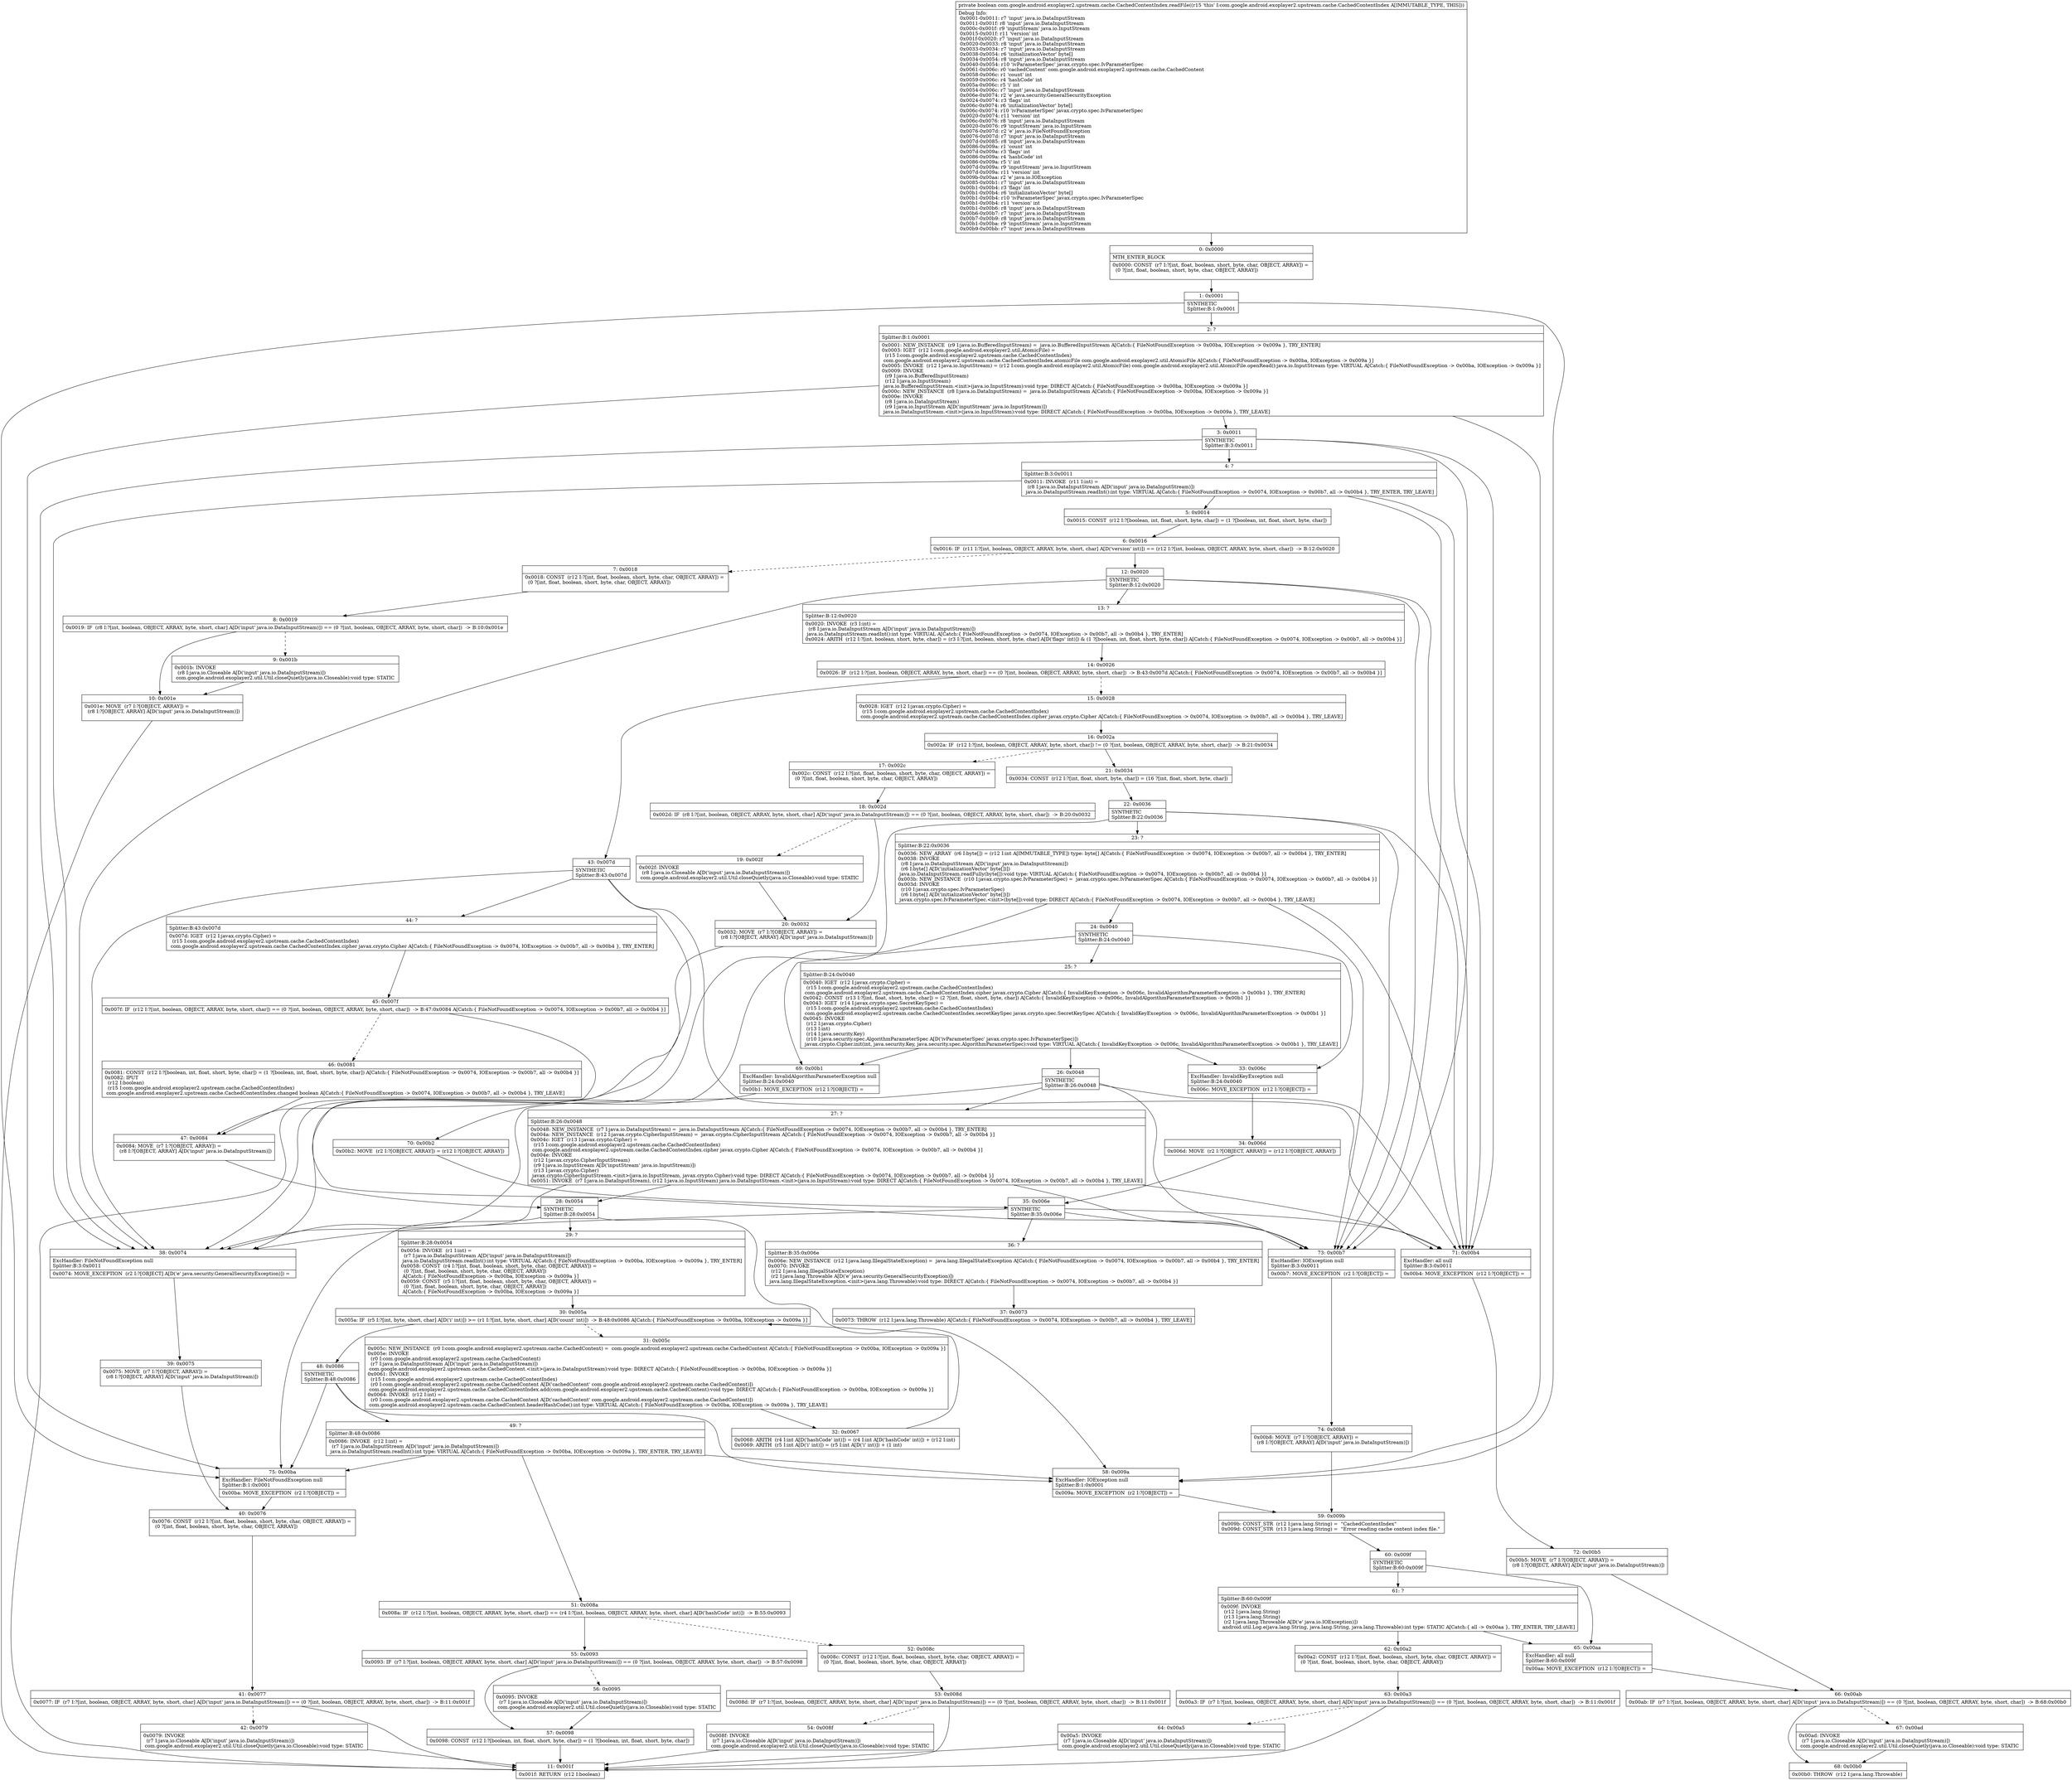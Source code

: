 digraph "CFG forcom.google.android.exoplayer2.upstream.cache.CachedContentIndex.readFile()Z" {
Node_0 [shape=record,label="{0\:\ 0x0000|MTH_ENTER_BLOCK\l|0x0000: CONST  (r7 I:?[int, float, boolean, short, byte, char, OBJECT, ARRAY]) = \l  (0 ?[int, float, boolean, short, byte, char, OBJECT, ARRAY])\l \l}"];
Node_1 [shape=record,label="{1\:\ 0x0001|SYNTHETIC\lSplitter:B:1:0x0001\l}"];
Node_2 [shape=record,label="{2\:\ ?|Splitter:B:1:0x0001\l|0x0001: NEW_INSTANCE  (r9 I:java.io.BufferedInputStream) =  java.io.BufferedInputStream A[Catch:\{ FileNotFoundException \-\> 0x00ba, IOException \-\> 0x009a \}, TRY_ENTER]\l0x0003: IGET  (r12 I:com.google.android.exoplayer2.util.AtomicFile) = \l  (r15 I:com.google.android.exoplayer2.upstream.cache.CachedContentIndex)\l com.google.android.exoplayer2.upstream.cache.CachedContentIndex.atomicFile com.google.android.exoplayer2.util.AtomicFile A[Catch:\{ FileNotFoundException \-\> 0x00ba, IOException \-\> 0x009a \}]\l0x0005: INVOKE  (r12 I:java.io.InputStream) = (r12 I:com.google.android.exoplayer2.util.AtomicFile) com.google.android.exoplayer2.util.AtomicFile.openRead():java.io.InputStream type: VIRTUAL A[Catch:\{ FileNotFoundException \-\> 0x00ba, IOException \-\> 0x009a \}]\l0x0009: INVOKE  \l  (r9 I:java.io.BufferedInputStream)\l  (r12 I:java.io.InputStream)\l java.io.BufferedInputStream.\<init\>(java.io.InputStream):void type: DIRECT A[Catch:\{ FileNotFoundException \-\> 0x00ba, IOException \-\> 0x009a \}]\l0x000c: NEW_INSTANCE  (r8 I:java.io.DataInputStream) =  java.io.DataInputStream A[Catch:\{ FileNotFoundException \-\> 0x00ba, IOException \-\> 0x009a \}]\l0x000e: INVOKE  \l  (r8 I:java.io.DataInputStream)\l  (r9 I:java.io.InputStream A[D('inputStream' java.io.InputStream)])\l java.io.DataInputStream.\<init\>(java.io.InputStream):void type: DIRECT A[Catch:\{ FileNotFoundException \-\> 0x00ba, IOException \-\> 0x009a \}, TRY_LEAVE]\l}"];
Node_3 [shape=record,label="{3\:\ 0x0011|SYNTHETIC\lSplitter:B:3:0x0011\l}"];
Node_4 [shape=record,label="{4\:\ ?|Splitter:B:3:0x0011\l|0x0011: INVOKE  (r11 I:int) = \l  (r8 I:java.io.DataInputStream A[D('input' java.io.DataInputStream)])\l java.io.DataInputStream.readInt():int type: VIRTUAL A[Catch:\{ FileNotFoundException \-\> 0x0074, IOException \-\> 0x00b7, all \-\> 0x00b4 \}, TRY_ENTER, TRY_LEAVE]\l}"];
Node_5 [shape=record,label="{5\:\ 0x0014|0x0015: CONST  (r12 I:?[boolean, int, float, short, byte, char]) = (1 ?[boolean, int, float, short, byte, char]) \l}"];
Node_6 [shape=record,label="{6\:\ 0x0016|0x0016: IF  (r11 I:?[int, boolean, OBJECT, ARRAY, byte, short, char] A[D('version' int)]) == (r12 I:?[int, boolean, OBJECT, ARRAY, byte, short, char])  \-\> B:12:0x0020 \l}"];
Node_7 [shape=record,label="{7\:\ 0x0018|0x0018: CONST  (r12 I:?[int, float, boolean, short, byte, char, OBJECT, ARRAY]) = \l  (0 ?[int, float, boolean, short, byte, char, OBJECT, ARRAY])\l \l}"];
Node_8 [shape=record,label="{8\:\ 0x0019|0x0019: IF  (r8 I:?[int, boolean, OBJECT, ARRAY, byte, short, char] A[D('input' java.io.DataInputStream)]) == (0 ?[int, boolean, OBJECT, ARRAY, byte, short, char])  \-\> B:10:0x001e \l}"];
Node_9 [shape=record,label="{9\:\ 0x001b|0x001b: INVOKE  \l  (r8 I:java.io.Closeable A[D('input' java.io.DataInputStream)])\l com.google.android.exoplayer2.util.Util.closeQuietly(java.io.Closeable):void type: STATIC \l}"];
Node_10 [shape=record,label="{10\:\ 0x001e|0x001e: MOVE  (r7 I:?[OBJECT, ARRAY]) = \l  (r8 I:?[OBJECT, ARRAY] A[D('input' java.io.DataInputStream)])\l \l}"];
Node_11 [shape=record,label="{11\:\ 0x001f|0x001f: RETURN  (r12 I:boolean) \l}"];
Node_12 [shape=record,label="{12\:\ 0x0020|SYNTHETIC\lSplitter:B:12:0x0020\l}"];
Node_13 [shape=record,label="{13\:\ ?|Splitter:B:12:0x0020\l|0x0020: INVOKE  (r3 I:int) = \l  (r8 I:java.io.DataInputStream A[D('input' java.io.DataInputStream)])\l java.io.DataInputStream.readInt():int type: VIRTUAL A[Catch:\{ FileNotFoundException \-\> 0x0074, IOException \-\> 0x00b7, all \-\> 0x00b4 \}, TRY_ENTER]\l0x0024: ARITH  (r12 I:?[int, boolean, short, byte, char]) = (r3 I:?[int, boolean, short, byte, char] A[D('flags' int)]) & (1 ?[boolean, int, float, short, byte, char]) A[Catch:\{ FileNotFoundException \-\> 0x0074, IOException \-\> 0x00b7, all \-\> 0x00b4 \}]\l}"];
Node_14 [shape=record,label="{14\:\ 0x0026|0x0026: IF  (r12 I:?[int, boolean, OBJECT, ARRAY, byte, short, char]) == (0 ?[int, boolean, OBJECT, ARRAY, byte, short, char])  \-\> B:43:0x007d A[Catch:\{ FileNotFoundException \-\> 0x0074, IOException \-\> 0x00b7, all \-\> 0x00b4 \}]\l}"];
Node_15 [shape=record,label="{15\:\ 0x0028|0x0028: IGET  (r12 I:javax.crypto.Cipher) = \l  (r15 I:com.google.android.exoplayer2.upstream.cache.CachedContentIndex)\l com.google.android.exoplayer2.upstream.cache.CachedContentIndex.cipher javax.crypto.Cipher A[Catch:\{ FileNotFoundException \-\> 0x0074, IOException \-\> 0x00b7, all \-\> 0x00b4 \}, TRY_LEAVE]\l}"];
Node_16 [shape=record,label="{16\:\ 0x002a|0x002a: IF  (r12 I:?[int, boolean, OBJECT, ARRAY, byte, short, char]) != (0 ?[int, boolean, OBJECT, ARRAY, byte, short, char])  \-\> B:21:0x0034 \l}"];
Node_17 [shape=record,label="{17\:\ 0x002c|0x002c: CONST  (r12 I:?[int, float, boolean, short, byte, char, OBJECT, ARRAY]) = \l  (0 ?[int, float, boolean, short, byte, char, OBJECT, ARRAY])\l \l}"];
Node_18 [shape=record,label="{18\:\ 0x002d|0x002d: IF  (r8 I:?[int, boolean, OBJECT, ARRAY, byte, short, char] A[D('input' java.io.DataInputStream)]) == (0 ?[int, boolean, OBJECT, ARRAY, byte, short, char])  \-\> B:20:0x0032 \l}"];
Node_19 [shape=record,label="{19\:\ 0x002f|0x002f: INVOKE  \l  (r8 I:java.io.Closeable A[D('input' java.io.DataInputStream)])\l com.google.android.exoplayer2.util.Util.closeQuietly(java.io.Closeable):void type: STATIC \l}"];
Node_20 [shape=record,label="{20\:\ 0x0032|0x0032: MOVE  (r7 I:?[OBJECT, ARRAY]) = \l  (r8 I:?[OBJECT, ARRAY] A[D('input' java.io.DataInputStream)])\l \l}"];
Node_21 [shape=record,label="{21\:\ 0x0034|0x0034: CONST  (r12 I:?[int, float, short, byte, char]) = (16 ?[int, float, short, byte, char]) \l}"];
Node_22 [shape=record,label="{22\:\ 0x0036|SYNTHETIC\lSplitter:B:22:0x0036\l}"];
Node_23 [shape=record,label="{23\:\ ?|Splitter:B:22:0x0036\l|0x0036: NEW_ARRAY  (r6 I:byte[]) = (r12 I:int A[IMMUTABLE_TYPE]) type: byte[] A[Catch:\{ FileNotFoundException \-\> 0x0074, IOException \-\> 0x00b7, all \-\> 0x00b4 \}, TRY_ENTER]\l0x0038: INVOKE  \l  (r8 I:java.io.DataInputStream A[D('input' java.io.DataInputStream)])\l  (r6 I:byte[] A[D('initializationVector' byte[])])\l java.io.DataInputStream.readFully(byte[]):void type: VIRTUAL A[Catch:\{ FileNotFoundException \-\> 0x0074, IOException \-\> 0x00b7, all \-\> 0x00b4 \}]\l0x003b: NEW_INSTANCE  (r10 I:javax.crypto.spec.IvParameterSpec) =  javax.crypto.spec.IvParameterSpec A[Catch:\{ FileNotFoundException \-\> 0x0074, IOException \-\> 0x00b7, all \-\> 0x00b4 \}]\l0x003d: INVOKE  \l  (r10 I:javax.crypto.spec.IvParameterSpec)\l  (r6 I:byte[] A[D('initializationVector' byte[])])\l javax.crypto.spec.IvParameterSpec.\<init\>(byte[]):void type: DIRECT A[Catch:\{ FileNotFoundException \-\> 0x0074, IOException \-\> 0x00b7, all \-\> 0x00b4 \}, TRY_LEAVE]\l}"];
Node_24 [shape=record,label="{24\:\ 0x0040|SYNTHETIC\lSplitter:B:24:0x0040\l}"];
Node_25 [shape=record,label="{25\:\ ?|Splitter:B:24:0x0040\l|0x0040: IGET  (r12 I:javax.crypto.Cipher) = \l  (r15 I:com.google.android.exoplayer2.upstream.cache.CachedContentIndex)\l com.google.android.exoplayer2.upstream.cache.CachedContentIndex.cipher javax.crypto.Cipher A[Catch:\{ InvalidKeyException \-\> 0x006c, InvalidAlgorithmParameterException \-\> 0x00b1 \}, TRY_ENTER]\l0x0042: CONST  (r13 I:?[int, float, short, byte, char]) = (2 ?[int, float, short, byte, char]) A[Catch:\{ InvalidKeyException \-\> 0x006c, InvalidAlgorithmParameterException \-\> 0x00b1 \}]\l0x0043: IGET  (r14 I:javax.crypto.spec.SecretKeySpec) = \l  (r15 I:com.google.android.exoplayer2.upstream.cache.CachedContentIndex)\l com.google.android.exoplayer2.upstream.cache.CachedContentIndex.secretKeySpec javax.crypto.spec.SecretKeySpec A[Catch:\{ InvalidKeyException \-\> 0x006c, InvalidAlgorithmParameterException \-\> 0x00b1 \}]\l0x0045: INVOKE  \l  (r12 I:javax.crypto.Cipher)\l  (r13 I:int)\l  (r14 I:java.security.Key)\l  (r10 I:java.security.spec.AlgorithmParameterSpec A[D('ivParameterSpec' javax.crypto.spec.IvParameterSpec)])\l javax.crypto.Cipher.init(int, java.security.Key, java.security.spec.AlgorithmParameterSpec):void type: VIRTUAL A[Catch:\{ InvalidKeyException \-\> 0x006c, InvalidAlgorithmParameterException \-\> 0x00b1 \}, TRY_LEAVE]\l}"];
Node_26 [shape=record,label="{26\:\ 0x0048|SYNTHETIC\lSplitter:B:26:0x0048\l}"];
Node_27 [shape=record,label="{27\:\ ?|Splitter:B:26:0x0048\l|0x0048: NEW_INSTANCE  (r7 I:java.io.DataInputStream) =  java.io.DataInputStream A[Catch:\{ FileNotFoundException \-\> 0x0074, IOException \-\> 0x00b7, all \-\> 0x00b4 \}, TRY_ENTER]\l0x004a: NEW_INSTANCE  (r12 I:javax.crypto.CipherInputStream) =  javax.crypto.CipherInputStream A[Catch:\{ FileNotFoundException \-\> 0x0074, IOException \-\> 0x00b7, all \-\> 0x00b4 \}]\l0x004c: IGET  (r13 I:javax.crypto.Cipher) = \l  (r15 I:com.google.android.exoplayer2.upstream.cache.CachedContentIndex)\l com.google.android.exoplayer2.upstream.cache.CachedContentIndex.cipher javax.crypto.Cipher A[Catch:\{ FileNotFoundException \-\> 0x0074, IOException \-\> 0x00b7, all \-\> 0x00b4 \}]\l0x004e: INVOKE  \l  (r12 I:javax.crypto.CipherInputStream)\l  (r9 I:java.io.InputStream A[D('inputStream' java.io.InputStream)])\l  (r13 I:javax.crypto.Cipher)\l javax.crypto.CipherInputStream.\<init\>(java.io.InputStream, javax.crypto.Cipher):void type: DIRECT A[Catch:\{ FileNotFoundException \-\> 0x0074, IOException \-\> 0x00b7, all \-\> 0x00b4 \}]\l0x0051: INVOKE  (r7 I:java.io.DataInputStream), (r12 I:java.io.InputStream) java.io.DataInputStream.\<init\>(java.io.InputStream):void type: DIRECT A[Catch:\{ FileNotFoundException \-\> 0x0074, IOException \-\> 0x00b7, all \-\> 0x00b4 \}, TRY_LEAVE]\l}"];
Node_28 [shape=record,label="{28\:\ 0x0054|SYNTHETIC\lSplitter:B:28:0x0054\l}"];
Node_29 [shape=record,label="{29\:\ ?|Splitter:B:28:0x0054\l|0x0054: INVOKE  (r1 I:int) = \l  (r7 I:java.io.DataInputStream A[D('input' java.io.DataInputStream)])\l java.io.DataInputStream.readInt():int type: VIRTUAL A[Catch:\{ FileNotFoundException \-\> 0x00ba, IOException \-\> 0x009a \}, TRY_ENTER]\l0x0058: CONST  (r4 I:?[int, float, boolean, short, byte, char, OBJECT, ARRAY]) = \l  (0 ?[int, float, boolean, short, byte, char, OBJECT, ARRAY])\l A[Catch:\{ FileNotFoundException \-\> 0x00ba, IOException \-\> 0x009a \}]\l0x0059: CONST  (r5 I:?[int, float, boolean, short, byte, char, OBJECT, ARRAY]) = \l  (0 ?[int, float, boolean, short, byte, char, OBJECT, ARRAY])\l A[Catch:\{ FileNotFoundException \-\> 0x00ba, IOException \-\> 0x009a \}]\l}"];
Node_30 [shape=record,label="{30\:\ 0x005a|0x005a: IF  (r5 I:?[int, byte, short, char] A[D('i' int)]) \>= (r1 I:?[int, byte, short, char] A[D('count' int)])  \-\> B:48:0x0086 A[Catch:\{ FileNotFoundException \-\> 0x00ba, IOException \-\> 0x009a \}]\l}"];
Node_31 [shape=record,label="{31\:\ 0x005c|0x005c: NEW_INSTANCE  (r0 I:com.google.android.exoplayer2.upstream.cache.CachedContent) =  com.google.android.exoplayer2.upstream.cache.CachedContent A[Catch:\{ FileNotFoundException \-\> 0x00ba, IOException \-\> 0x009a \}]\l0x005e: INVOKE  \l  (r0 I:com.google.android.exoplayer2.upstream.cache.CachedContent)\l  (r7 I:java.io.DataInputStream A[D('input' java.io.DataInputStream)])\l com.google.android.exoplayer2.upstream.cache.CachedContent.\<init\>(java.io.DataInputStream):void type: DIRECT A[Catch:\{ FileNotFoundException \-\> 0x00ba, IOException \-\> 0x009a \}]\l0x0061: INVOKE  \l  (r15 I:com.google.android.exoplayer2.upstream.cache.CachedContentIndex)\l  (r0 I:com.google.android.exoplayer2.upstream.cache.CachedContent A[D('cachedContent' com.google.android.exoplayer2.upstream.cache.CachedContent)])\l com.google.android.exoplayer2.upstream.cache.CachedContentIndex.add(com.google.android.exoplayer2.upstream.cache.CachedContent):void type: DIRECT A[Catch:\{ FileNotFoundException \-\> 0x00ba, IOException \-\> 0x009a \}]\l0x0064: INVOKE  (r12 I:int) = \l  (r0 I:com.google.android.exoplayer2.upstream.cache.CachedContent A[D('cachedContent' com.google.android.exoplayer2.upstream.cache.CachedContent)])\l com.google.android.exoplayer2.upstream.cache.CachedContent.headerHashCode():int type: VIRTUAL A[Catch:\{ FileNotFoundException \-\> 0x00ba, IOException \-\> 0x009a \}, TRY_LEAVE]\l}"];
Node_32 [shape=record,label="{32\:\ 0x0067|0x0068: ARITH  (r4 I:int A[D('hashCode' int)]) = (r4 I:int A[D('hashCode' int)]) + (r12 I:int) \l0x0069: ARITH  (r5 I:int A[D('i' int)]) = (r5 I:int A[D('i' int)]) + (1 int) \l}"];
Node_33 [shape=record,label="{33\:\ 0x006c|ExcHandler: InvalidKeyException null\lSplitter:B:24:0x0040\l|0x006c: MOVE_EXCEPTION  (r12 I:?[OBJECT]) =  \l}"];
Node_34 [shape=record,label="{34\:\ 0x006d|0x006d: MOVE  (r2 I:?[OBJECT, ARRAY]) = (r12 I:?[OBJECT, ARRAY]) \l}"];
Node_35 [shape=record,label="{35\:\ 0x006e|SYNTHETIC\lSplitter:B:35:0x006e\l}"];
Node_36 [shape=record,label="{36\:\ ?|Splitter:B:35:0x006e\l|0x006e: NEW_INSTANCE  (r12 I:java.lang.IllegalStateException) =  java.lang.IllegalStateException A[Catch:\{ FileNotFoundException \-\> 0x0074, IOException \-\> 0x00b7, all \-\> 0x00b4 \}, TRY_ENTER]\l0x0070: INVOKE  \l  (r12 I:java.lang.IllegalStateException)\l  (r2 I:java.lang.Throwable A[D('e' java.security.GeneralSecurityException)])\l java.lang.IllegalStateException.\<init\>(java.lang.Throwable):void type: DIRECT A[Catch:\{ FileNotFoundException \-\> 0x0074, IOException \-\> 0x00b7, all \-\> 0x00b4 \}]\l}"];
Node_37 [shape=record,label="{37\:\ 0x0073|0x0073: THROW  (r12 I:java.lang.Throwable) A[Catch:\{ FileNotFoundException \-\> 0x0074, IOException \-\> 0x00b7, all \-\> 0x00b4 \}, TRY_LEAVE]\l}"];
Node_38 [shape=record,label="{38\:\ 0x0074|ExcHandler: FileNotFoundException null\lSplitter:B:3:0x0011\l|0x0074: MOVE_EXCEPTION  (r2 I:?[OBJECT] A[D('e' java.security.GeneralSecurityException)]) =  \l}"];
Node_39 [shape=record,label="{39\:\ 0x0075|0x0075: MOVE  (r7 I:?[OBJECT, ARRAY]) = \l  (r8 I:?[OBJECT, ARRAY] A[D('input' java.io.DataInputStream)])\l \l}"];
Node_40 [shape=record,label="{40\:\ 0x0076|0x0076: CONST  (r12 I:?[int, float, boolean, short, byte, char, OBJECT, ARRAY]) = \l  (0 ?[int, float, boolean, short, byte, char, OBJECT, ARRAY])\l \l}"];
Node_41 [shape=record,label="{41\:\ 0x0077|0x0077: IF  (r7 I:?[int, boolean, OBJECT, ARRAY, byte, short, char] A[D('input' java.io.DataInputStream)]) == (0 ?[int, boolean, OBJECT, ARRAY, byte, short, char])  \-\> B:11:0x001f \l}"];
Node_42 [shape=record,label="{42\:\ 0x0079|0x0079: INVOKE  \l  (r7 I:java.io.Closeable A[D('input' java.io.DataInputStream)])\l com.google.android.exoplayer2.util.Util.closeQuietly(java.io.Closeable):void type: STATIC \l}"];
Node_43 [shape=record,label="{43\:\ 0x007d|SYNTHETIC\lSplitter:B:43:0x007d\l}"];
Node_44 [shape=record,label="{44\:\ ?|Splitter:B:43:0x007d\l|0x007d: IGET  (r12 I:javax.crypto.Cipher) = \l  (r15 I:com.google.android.exoplayer2.upstream.cache.CachedContentIndex)\l com.google.android.exoplayer2.upstream.cache.CachedContentIndex.cipher javax.crypto.Cipher A[Catch:\{ FileNotFoundException \-\> 0x0074, IOException \-\> 0x00b7, all \-\> 0x00b4 \}, TRY_ENTER]\l}"];
Node_45 [shape=record,label="{45\:\ 0x007f|0x007f: IF  (r12 I:?[int, boolean, OBJECT, ARRAY, byte, short, char]) == (0 ?[int, boolean, OBJECT, ARRAY, byte, short, char])  \-\> B:47:0x0084 A[Catch:\{ FileNotFoundException \-\> 0x0074, IOException \-\> 0x00b7, all \-\> 0x00b4 \}]\l}"];
Node_46 [shape=record,label="{46\:\ 0x0081|0x0081: CONST  (r12 I:?[boolean, int, float, short, byte, char]) = (1 ?[boolean, int, float, short, byte, char]) A[Catch:\{ FileNotFoundException \-\> 0x0074, IOException \-\> 0x00b7, all \-\> 0x00b4 \}]\l0x0082: IPUT  \l  (r12 I:boolean)\l  (r15 I:com.google.android.exoplayer2.upstream.cache.CachedContentIndex)\l com.google.android.exoplayer2.upstream.cache.CachedContentIndex.changed boolean A[Catch:\{ FileNotFoundException \-\> 0x0074, IOException \-\> 0x00b7, all \-\> 0x00b4 \}, TRY_LEAVE]\l}"];
Node_47 [shape=record,label="{47\:\ 0x0084|0x0084: MOVE  (r7 I:?[OBJECT, ARRAY]) = \l  (r8 I:?[OBJECT, ARRAY] A[D('input' java.io.DataInputStream)])\l \l}"];
Node_48 [shape=record,label="{48\:\ 0x0086|SYNTHETIC\lSplitter:B:48:0x0086\l}"];
Node_49 [shape=record,label="{49\:\ ?|Splitter:B:48:0x0086\l|0x0086: INVOKE  (r12 I:int) = \l  (r7 I:java.io.DataInputStream A[D('input' java.io.DataInputStream)])\l java.io.DataInputStream.readInt():int type: VIRTUAL A[Catch:\{ FileNotFoundException \-\> 0x00ba, IOException \-\> 0x009a \}, TRY_ENTER, TRY_LEAVE]\l}"];
Node_51 [shape=record,label="{51\:\ 0x008a|0x008a: IF  (r12 I:?[int, boolean, OBJECT, ARRAY, byte, short, char]) == (r4 I:?[int, boolean, OBJECT, ARRAY, byte, short, char] A[D('hashCode' int)])  \-\> B:55:0x0093 \l}"];
Node_52 [shape=record,label="{52\:\ 0x008c|0x008c: CONST  (r12 I:?[int, float, boolean, short, byte, char, OBJECT, ARRAY]) = \l  (0 ?[int, float, boolean, short, byte, char, OBJECT, ARRAY])\l \l}"];
Node_53 [shape=record,label="{53\:\ 0x008d|0x008d: IF  (r7 I:?[int, boolean, OBJECT, ARRAY, byte, short, char] A[D('input' java.io.DataInputStream)]) == (0 ?[int, boolean, OBJECT, ARRAY, byte, short, char])  \-\> B:11:0x001f \l}"];
Node_54 [shape=record,label="{54\:\ 0x008f|0x008f: INVOKE  \l  (r7 I:java.io.Closeable A[D('input' java.io.DataInputStream)])\l com.google.android.exoplayer2.util.Util.closeQuietly(java.io.Closeable):void type: STATIC \l}"];
Node_55 [shape=record,label="{55\:\ 0x0093|0x0093: IF  (r7 I:?[int, boolean, OBJECT, ARRAY, byte, short, char] A[D('input' java.io.DataInputStream)]) == (0 ?[int, boolean, OBJECT, ARRAY, byte, short, char])  \-\> B:57:0x0098 \l}"];
Node_56 [shape=record,label="{56\:\ 0x0095|0x0095: INVOKE  \l  (r7 I:java.io.Closeable A[D('input' java.io.DataInputStream)])\l com.google.android.exoplayer2.util.Util.closeQuietly(java.io.Closeable):void type: STATIC \l}"];
Node_57 [shape=record,label="{57\:\ 0x0098|0x0098: CONST  (r12 I:?[boolean, int, float, short, byte, char]) = (1 ?[boolean, int, float, short, byte, char]) \l}"];
Node_58 [shape=record,label="{58\:\ 0x009a|ExcHandler: IOException null\lSplitter:B:1:0x0001\l|0x009a: MOVE_EXCEPTION  (r2 I:?[OBJECT]) =  \l}"];
Node_59 [shape=record,label="{59\:\ 0x009b|0x009b: CONST_STR  (r12 I:java.lang.String) =  \"CachedContentIndex\" \l0x009d: CONST_STR  (r13 I:java.lang.String) =  \"Error reading cache content index file.\" \l}"];
Node_60 [shape=record,label="{60\:\ 0x009f|SYNTHETIC\lSplitter:B:60:0x009f\l}"];
Node_61 [shape=record,label="{61\:\ ?|Splitter:B:60:0x009f\l|0x009f: INVOKE  \l  (r12 I:java.lang.String)\l  (r13 I:java.lang.String)\l  (r2 I:java.lang.Throwable A[D('e' java.io.IOException)])\l android.util.Log.e(java.lang.String, java.lang.String, java.lang.Throwable):int type: STATIC A[Catch:\{ all \-\> 0x00aa \}, TRY_ENTER, TRY_LEAVE]\l}"];
Node_62 [shape=record,label="{62\:\ 0x00a2|0x00a2: CONST  (r12 I:?[int, float, boolean, short, byte, char, OBJECT, ARRAY]) = \l  (0 ?[int, float, boolean, short, byte, char, OBJECT, ARRAY])\l \l}"];
Node_63 [shape=record,label="{63\:\ 0x00a3|0x00a3: IF  (r7 I:?[int, boolean, OBJECT, ARRAY, byte, short, char] A[D('input' java.io.DataInputStream)]) == (0 ?[int, boolean, OBJECT, ARRAY, byte, short, char])  \-\> B:11:0x001f \l}"];
Node_64 [shape=record,label="{64\:\ 0x00a5|0x00a5: INVOKE  \l  (r7 I:java.io.Closeable A[D('input' java.io.DataInputStream)])\l com.google.android.exoplayer2.util.Util.closeQuietly(java.io.Closeable):void type: STATIC \l}"];
Node_65 [shape=record,label="{65\:\ 0x00aa|ExcHandler: all null\lSplitter:B:60:0x009f\l|0x00aa: MOVE_EXCEPTION  (r12 I:?[OBJECT]) =  \l}"];
Node_66 [shape=record,label="{66\:\ 0x00ab|0x00ab: IF  (r7 I:?[int, boolean, OBJECT, ARRAY, byte, short, char] A[D('input' java.io.DataInputStream)]) == (0 ?[int, boolean, OBJECT, ARRAY, byte, short, char])  \-\> B:68:0x00b0 \l}"];
Node_67 [shape=record,label="{67\:\ 0x00ad|0x00ad: INVOKE  \l  (r7 I:java.io.Closeable A[D('input' java.io.DataInputStream)])\l com.google.android.exoplayer2.util.Util.closeQuietly(java.io.Closeable):void type: STATIC \l}"];
Node_68 [shape=record,label="{68\:\ 0x00b0|0x00b0: THROW  (r12 I:java.lang.Throwable) \l}"];
Node_69 [shape=record,label="{69\:\ 0x00b1|ExcHandler: InvalidAlgorithmParameterException null\lSplitter:B:24:0x0040\l|0x00b1: MOVE_EXCEPTION  (r12 I:?[OBJECT]) =  \l}"];
Node_70 [shape=record,label="{70\:\ 0x00b2|0x00b2: MOVE  (r2 I:?[OBJECT, ARRAY]) = (r12 I:?[OBJECT, ARRAY]) \l}"];
Node_71 [shape=record,label="{71\:\ 0x00b4|ExcHandler: all null\lSplitter:B:3:0x0011\l|0x00b4: MOVE_EXCEPTION  (r12 I:?[OBJECT]) =  \l}"];
Node_72 [shape=record,label="{72\:\ 0x00b5|0x00b5: MOVE  (r7 I:?[OBJECT, ARRAY]) = \l  (r8 I:?[OBJECT, ARRAY] A[D('input' java.io.DataInputStream)])\l \l}"];
Node_73 [shape=record,label="{73\:\ 0x00b7|ExcHandler: IOException null\lSplitter:B:3:0x0011\l|0x00b7: MOVE_EXCEPTION  (r2 I:?[OBJECT]) =  \l}"];
Node_74 [shape=record,label="{74\:\ 0x00b8|0x00b8: MOVE  (r7 I:?[OBJECT, ARRAY]) = \l  (r8 I:?[OBJECT, ARRAY] A[D('input' java.io.DataInputStream)])\l \l}"];
Node_75 [shape=record,label="{75\:\ 0x00ba|ExcHandler: FileNotFoundException null\lSplitter:B:1:0x0001\l|0x00ba: MOVE_EXCEPTION  (r2 I:?[OBJECT]) =  \l}"];
MethodNode[shape=record,label="{private boolean com.google.android.exoplayer2.upstream.cache.CachedContentIndex.readFile((r15 'this' I:com.google.android.exoplayer2.upstream.cache.CachedContentIndex A[IMMUTABLE_TYPE, THIS]))  | Debug Info:\l  0x0001\-0x0011: r7 'input' java.io.DataInputStream\l  0x0011\-0x001f: r8 'input' java.io.DataInputStream\l  0x000c\-0x001f: r9 'inputStream' java.io.InputStream\l  0x0015\-0x001f: r11 'version' int\l  0x001f\-0x0020: r7 'input' java.io.DataInputStream\l  0x0020\-0x0033: r8 'input' java.io.DataInputStream\l  0x0033\-0x0034: r7 'input' java.io.DataInputStream\l  0x0038\-0x0054: r6 'initializationVector' byte[]\l  0x0034\-0x0054: r8 'input' java.io.DataInputStream\l  0x0040\-0x0054: r10 'ivParameterSpec' javax.crypto.spec.IvParameterSpec\l  0x0061\-0x006c: r0 'cachedContent' com.google.android.exoplayer2.upstream.cache.CachedContent\l  0x0058\-0x006c: r1 'count' int\l  0x0059\-0x006c: r4 'hashCode' int\l  0x005a\-0x006c: r5 'i' int\l  0x0054\-0x006c: r7 'input' java.io.DataInputStream\l  0x006e\-0x0074: r2 'e' java.security.GeneralSecurityException\l  0x0024\-0x0074: r3 'flags' int\l  0x006c\-0x0074: r6 'initializationVector' byte[]\l  0x006c\-0x0074: r10 'ivParameterSpec' javax.crypto.spec.IvParameterSpec\l  0x0020\-0x0074: r11 'version' int\l  0x006c\-0x0076: r8 'input' java.io.DataInputStream\l  0x0020\-0x0076: r9 'inputStream' java.io.InputStream\l  0x0076\-0x007d: r2 'e' java.io.FileNotFoundException\l  0x0076\-0x007d: r7 'input' java.io.DataInputStream\l  0x007d\-0x0085: r8 'input' java.io.DataInputStream\l  0x0086\-0x009a: r1 'count' int\l  0x007d\-0x009a: r3 'flags' int\l  0x0086\-0x009a: r4 'hashCode' int\l  0x0086\-0x009a: r5 'i' int\l  0x007d\-0x009a: r9 'inputStream' java.io.InputStream\l  0x007d\-0x009a: r11 'version' int\l  0x009b\-0x00aa: r2 'e' java.io.IOException\l  0x0085\-0x00b1: r7 'input' java.io.DataInputStream\l  0x00b1\-0x00b4: r3 'flags' int\l  0x00b1\-0x00b4: r6 'initializationVector' byte[]\l  0x00b1\-0x00b4: r10 'ivParameterSpec' javax.crypto.spec.IvParameterSpec\l  0x00b1\-0x00b4: r11 'version' int\l  0x00b1\-0x00b6: r8 'input' java.io.DataInputStream\l  0x00b6\-0x00b7: r7 'input' java.io.DataInputStream\l  0x00b7\-0x00b9: r8 'input' java.io.DataInputStream\l  0x00b1\-0x00ba: r9 'inputStream' java.io.InputStream\l  0x00b9\-0x00bb: r7 'input' java.io.DataInputStream\l}"];
MethodNode -> Node_0;
Node_0 -> Node_1;
Node_1 -> Node_2;
Node_1 -> Node_75;
Node_1 -> Node_58;
Node_2 -> Node_3;
Node_2 -> Node_75;
Node_2 -> Node_58;
Node_3 -> Node_4;
Node_3 -> Node_38;
Node_3 -> Node_73;
Node_3 -> Node_71;
Node_4 -> Node_5;
Node_4 -> Node_38;
Node_4 -> Node_73;
Node_4 -> Node_71;
Node_5 -> Node_6;
Node_6 -> Node_7[style=dashed];
Node_6 -> Node_12;
Node_7 -> Node_8;
Node_8 -> Node_9[style=dashed];
Node_8 -> Node_10;
Node_9 -> Node_10;
Node_10 -> Node_11;
Node_12 -> Node_13;
Node_12 -> Node_38;
Node_12 -> Node_73;
Node_12 -> Node_71;
Node_13 -> Node_14;
Node_14 -> Node_15[style=dashed];
Node_14 -> Node_43;
Node_15 -> Node_16;
Node_16 -> Node_17[style=dashed];
Node_16 -> Node_21;
Node_17 -> Node_18;
Node_18 -> Node_19[style=dashed];
Node_18 -> Node_20;
Node_19 -> Node_20;
Node_20 -> Node_11;
Node_21 -> Node_22;
Node_22 -> Node_23;
Node_22 -> Node_38;
Node_22 -> Node_73;
Node_22 -> Node_71;
Node_23 -> Node_24;
Node_23 -> Node_38;
Node_23 -> Node_73;
Node_23 -> Node_71;
Node_24 -> Node_25;
Node_24 -> Node_33;
Node_24 -> Node_69;
Node_25 -> Node_26;
Node_25 -> Node_33;
Node_25 -> Node_69;
Node_26 -> Node_27;
Node_26 -> Node_38;
Node_26 -> Node_73;
Node_26 -> Node_71;
Node_27 -> Node_28;
Node_27 -> Node_38;
Node_27 -> Node_73;
Node_27 -> Node_71;
Node_28 -> Node_29;
Node_28 -> Node_75;
Node_28 -> Node_58;
Node_29 -> Node_30;
Node_30 -> Node_31[style=dashed];
Node_30 -> Node_48;
Node_31 -> Node_32;
Node_32 -> Node_30;
Node_33 -> Node_34;
Node_34 -> Node_35;
Node_35 -> Node_36;
Node_35 -> Node_38;
Node_35 -> Node_73;
Node_35 -> Node_71;
Node_36 -> Node_37;
Node_38 -> Node_39;
Node_39 -> Node_40;
Node_40 -> Node_41;
Node_41 -> Node_11;
Node_41 -> Node_42[style=dashed];
Node_42 -> Node_11;
Node_43 -> Node_44;
Node_43 -> Node_38;
Node_43 -> Node_73;
Node_43 -> Node_71;
Node_44 -> Node_45;
Node_45 -> Node_46[style=dashed];
Node_45 -> Node_47;
Node_46 -> Node_47;
Node_47 -> Node_28;
Node_48 -> Node_49;
Node_48 -> Node_75;
Node_48 -> Node_58;
Node_49 -> Node_75;
Node_49 -> Node_58;
Node_49 -> Node_51;
Node_51 -> Node_52[style=dashed];
Node_51 -> Node_55;
Node_52 -> Node_53;
Node_53 -> Node_11;
Node_53 -> Node_54[style=dashed];
Node_54 -> Node_11;
Node_55 -> Node_56[style=dashed];
Node_55 -> Node_57;
Node_56 -> Node_57;
Node_57 -> Node_11;
Node_58 -> Node_59;
Node_59 -> Node_60;
Node_60 -> Node_61;
Node_60 -> Node_65;
Node_61 -> Node_62;
Node_61 -> Node_65;
Node_62 -> Node_63;
Node_63 -> Node_11;
Node_63 -> Node_64[style=dashed];
Node_64 -> Node_11;
Node_65 -> Node_66;
Node_66 -> Node_67[style=dashed];
Node_66 -> Node_68;
Node_67 -> Node_68;
Node_69 -> Node_70;
Node_70 -> Node_35;
Node_71 -> Node_72;
Node_72 -> Node_66;
Node_73 -> Node_74;
Node_74 -> Node_59;
Node_75 -> Node_40;
}

